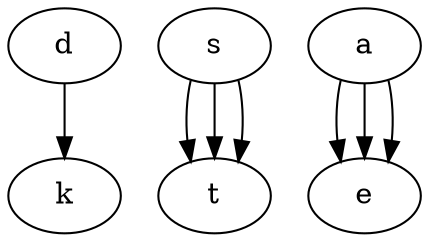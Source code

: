 digraph "Base-Graph-Conflict1" {
	d
	k
	s
	t
	a
	e
	d -> k
	s -> t
	a -> e
	node [fillcolor="#FFFFCC" shape=circle style="rounded,filled"]
	s -> t
	a -> e
	node [fillcolor="#FFFFCC" shape=circle style="rounded,filled"]
	s -> t
	a -> e
	node [fillcolor="#FFFFCC" shape=circle style="rounded,filled"]
}
